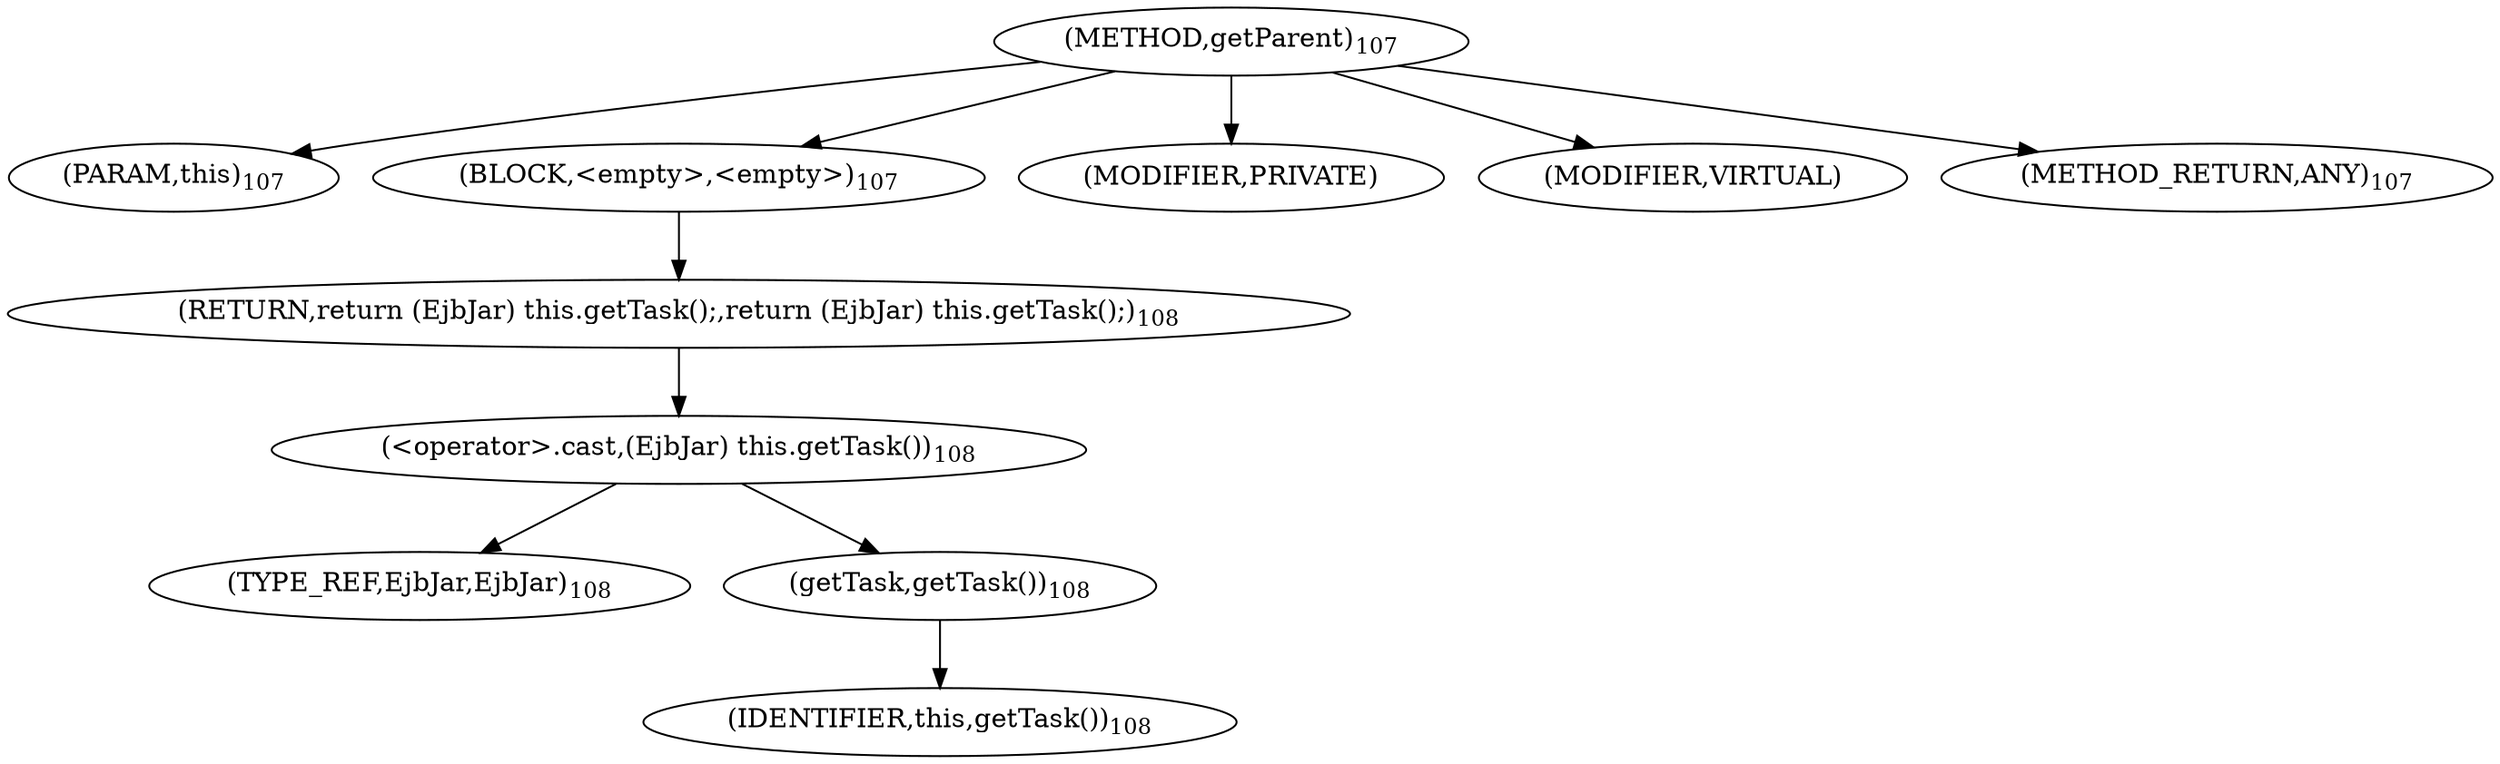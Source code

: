 digraph "getParent" {  
"216" [label = <(METHOD,getParent)<SUB>107</SUB>> ]
"20" [label = <(PARAM,this)<SUB>107</SUB>> ]
"217" [label = <(BLOCK,&lt;empty&gt;,&lt;empty&gt;)<SUB>107</SUB>> ]
"218" [label = <(RETURN,return (EjbJar) this.getTask();,return (EjbJar) this.getTask();)<SUB>108</SUB>> ]
"219" [label = <(&lt;operator&gt;.cast,(EjbJar) this.getTask())<SUB>108</SUB>> ]
"220" [label = <(TYPE_REF,EjbJar,EjbJar)<SUB>108</SUB>> ]
"221" [label = <(getTask,getTask())<SUB>108</SUB>> ]
"19" [label = <(IDENTIFIER,this,getTask())<SUB>108</SUB>> ]
"222" [label = <(MODIFIER,PRIVATE)> ]
"223" [label = <(MODIFIER,VIRTUAL)> ]
"224" [label = <(METHOD_RETURN,ANY)<SUB>107</SUB>> ]
  "216" -> "20" 
  "216" -> "217" 
  "216" -> "222" 
  "216" -> "223" 
  "216" -> "224" 
  "217" -> "218" 
  "218" -> "219" 
  "219" -> "220" 
  "219" -> "221" 
  "221" -> "19" 
}
